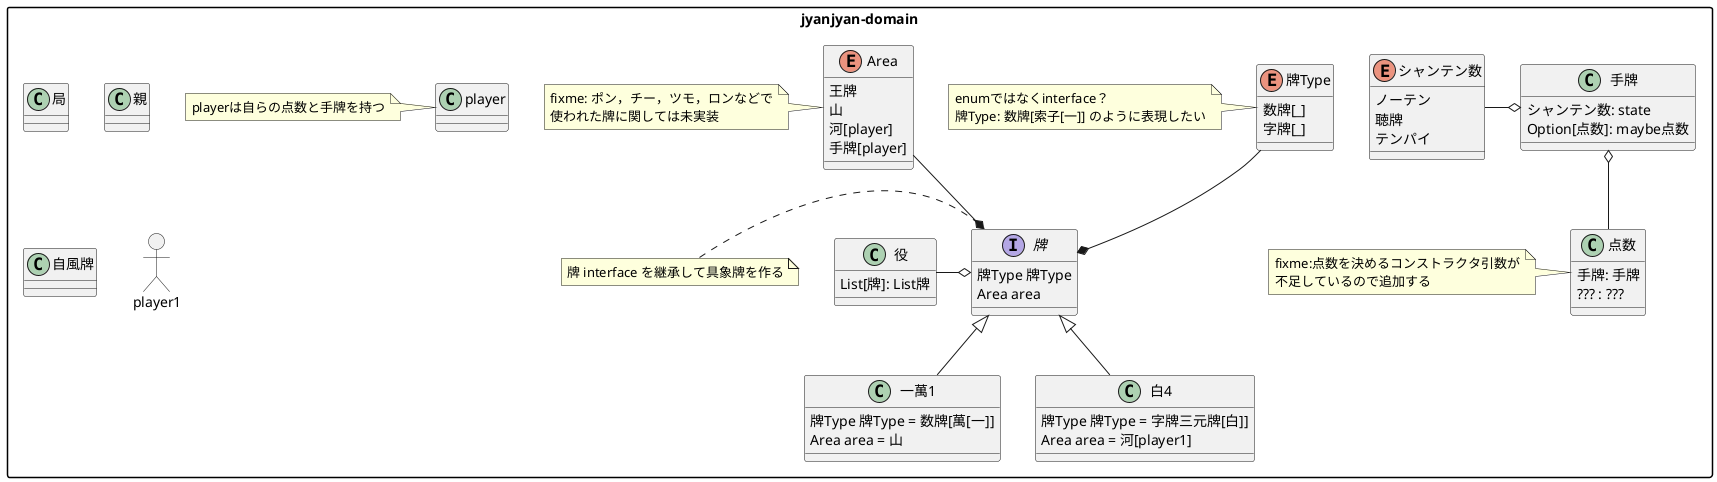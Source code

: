 @startuml
/'https://github.com/little-hands/20190511-genba-ddd-hanson/blob/master/domainModel.puml '/

skinparam {
   defaultFontName defaultFontName Noto Sans CJK JP Regular
 }

skinparam packageStyle rectangle

package jyanjyan-domain {
  interface 牌 {
    牌Type 牌Type
    Area area
  }
  note left of 牌
    牌 interface を継承して具象牌を作る
  end note

  class 役 {
    List[牌]: List牌
  }
  牌 o-l- 役
  class 局
  class 点数 {
    手牌: 手牌
    ??? : ???
  }
  手牌 o-- 点数
  note left of 点数
    fixme:点数を決めるコンストラクタ引数が
    不足しているので追加する
  end note

  class 手牌  {
    シャンテン数: state
    Option[点数]: maybe点数
  }


  enum シャンテン数 {
    ノーテン
    聴牌
    テンパイ
  }
  手牌 o-l-シャンテン数


  enum 牌Type {
   数牌[_]
   字牌[_]
  }
  牌 *-u- 牌Type
  note left of 牌Type
    enumではなくinterface？
    牌Type: 数牌[索子[一]] のように表現したい
  end note

  enum Area {
    王牌
    山
    河[player]
    手牌[player]
  }
  牌 *-u- Area
  note left of Area
    fixme: ポン，チー，ツモ，ロンなどで
    使われた牌に関しては未実装
  end note
  ' 代数型データを表現する方法がわからん，，
  ' 最初の親が来まるまではすべての牌のAreaは山となる

  class 親
  class 自風牌

  ' interface 数牌
  ' interface 字牌

  ' class 萬子
  ' class 索子
  ' class 筒子

  ' class 風牌
  ' class 三元牌


  class 一萬1 {
    牌Type 牌Type = 数牌[萬[一]]
    Area area = 山
  }
  牌 <|-- 一萬1



  ' class 二萬
  ' class 三萬
  ' class 四萬
  ' class 五萬
  ' class 六萬
  ' class 七萬
  ' class 八萬
  ' class 九萬

  ' class 一索
  ' class 二索
  ' class 三索
  ' class 四索
  ' class 五索
  ' class 六索
  ' class 七索
  ' class 八索
  ' class 九索

  ' class 一筒
  ' class 二筒
  ' class 三筒
  ' class 四筒
  ' class 五筒
  ' class 六筒
  ' class 七筒
  ' class 八筒
  ' class 九筒



  ' class 東
  ' class 南
  ' class 西
  ' class 北

  class 白4 {
    牌Type 牌Type = 字牌三元牌[白]]
    Area area = 河[player1]
  }
  牌 <|-- 白4

  ' class 發
  ' class 中

  class player
  note left of player
    playerは自らの点数と手牌を持つ
  end note

  mix_actor player1


}
@enduml
